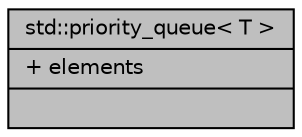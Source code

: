 digraph "std::priority_queue&lt; T &gt;"
{
  edge [fontname="Helvetica",fontsize="10",labelfontname="Helvetica",labelfontsize="10"];
  node [fontname="Helvetica",fontsize="10",shape=record];
  Node726 [label="{std::priority_queue\< T \>\n|+ elements\l|}",height=0.2,width=0.4,color="black", fillcolor="grey75", style="filled", fontcolor="black"];
}
